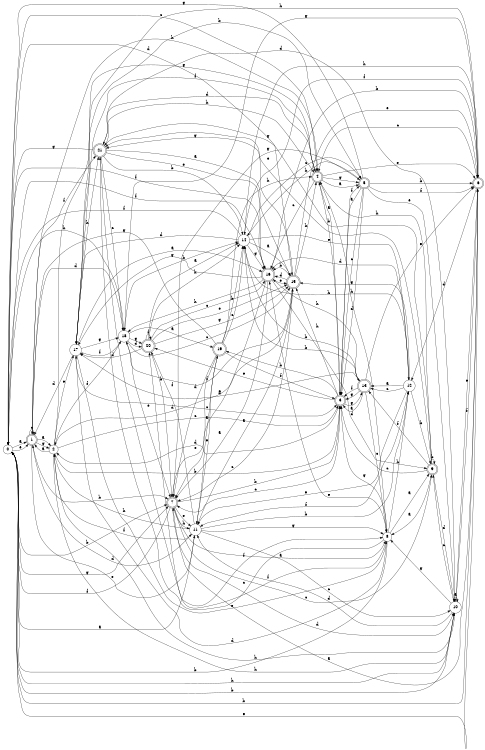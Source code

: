 digraph n18_2 {
__start0 [label="" shape="none"];

rankdir=LR;
size="8,5";

s0 [style="filled", color="black", fillcolor="white" shape="circle", label="0"];
s1 [style="rounded,filled", color="black", fillcolor="white" shape="doublecircle", label="1"];
s2 [style="filled", color="black", fillcolor="white" shape="circle", label="2"];
s3 [style="rounded,filled", color="black", fillcolor="white" shape="doublecircle", label="3"];
s4 [style="rounded,filled", color="black", fillcolor="white" shape="doublecircle", label="4"];
s5 [style="rounded,filled", color="black", fillcolor="white" shape="doublecircle", label="5"];
s6 [style="rounded,filled", color="black", fillcolor="white" shape="doublecircle", label="6"];
s7 [style="rounded,filled", color="black", fillcolor="white" shape="doublecircle", label="7"];
s8 [style="filled", color="black", fillcolor="white" shape="circle", label="8"];
s9 [style="rounded,filled", color="black", fillcolor="white" shape="doublecircle", label="9"];
s10 [style="filled", color="black", fillcolor="white" shape="circle", label="10"];
s11 [style="filled", color="black", fillcolor="white" shape="circle", label="11"];
s12 [style="filled", color="black", fillcolor="white" shape="circle", label="12"];
s13 [style="rounded,filled", color="black", fillcolor="white" shape="doublecircle", label="13"];
s14 [style="filled", color="black", fillcolor="white" shape="circle", label="14"];
s15 [style="rounded,filled", color="black", fillcolor="white" shape="doublecircle", label="15"];
s16 [style="rounded,filled", color="black", fillcolor="white" shape="doublecircle", label="16"];
s17 [style="filled", color="black", fillcolor="white" shape="circle", label="17"];
s18 [style="filled", color="black", fillcolor="white" shape="circle", label="18"];
s19 [style="rounded,filled", color="black", fillcolor="white" shape="doublecircle", label="19"];
s20 [style="rounded,filled", color="black", fillcolor="white" shape="doublecircle", label="20"];
s21 [style="rounded,filled", color="black", fillcolor="white" shape="doublecircle", label="21"];
s0 -> s1 [label="a"];
s0 -> s7 [label="b"];
s0 -> s4 [label="c"];
s0 -> s15 [label="d"];
s0 -> s1 [label="e"];
s0 -> s16 [label="f"];
s0 -> s7 [label="g"];
s0 -> s10 [label="h"];
s1 -> s2 [label="a"];
s1 -> s7 [label="b"];
s1 -> s1 [label="c"];
s1 -> s18 [label="d"];
s1 -> s11 [label="e"];
s1 -> s21 [label="f"];
s1 -> s2 [label="g"];
s1 -> s4 [label="h"];
s2 -> s1 [label="a"];
s2 -> s3 [label="b"];
s2 -> s3 [label="c"];
s2 -> s15 [label="d"];
s2 -> s17 [label="e"];
s2 -> s11 [label="f"];
s2 -> s4 [label="g"];
s2 -> s10 [label="h"];
s3 -> s4 [label="a"];
s3 -> s19 [label="b"];
s3 -> s7 [label="c"];
s3 -> s2 [label="d"];
s3 -> s20 [label="e"];
s3 -> s5 [label="f"];
s3 -> s13 [label="g"];
s3 -> s15 [label="h"];
s4 -> s5 [label="a"];
s4 -> s3 [label="b"];
s4 -> s16 [label="c"];
s4 -> s21 [label="d"];
s4 -> s6 [label="e"];
s4 -> s17 [label="f"];
s4 -> s5 [label="g"];
s4 -> s8 [label="h"];
s5 -> s3 [label="a"];
s5 -> s6 [label="b"];
s5 -> s3 [label="c"];
s5 -> s3 [label="d"];
s5 -> s10 [label="e"];
s5 -> s6 [label="f"];
s5 -> s0 [label="g"];
s5 -> s14 [label="h"];
s6 -> s7 [label="a"];
s6 -> s0 [label="b"];
s6 -> s4 [label="c"];
s6 -> s12 [label="d"];
s6 -> s0 [label="e"];
s6 -> s14 [label="f"];
s6 -> s18 [label="g"];
s6 -> s17 [label="h"];
s7 -> s8 [label="a"];
s7 -> s3 [label="b"];
s7 -> s9 [label="c"];
s7 -> s10 [label="d"];
s7 -> s11 [label="e"];
s7 -> s0 [label="f"];
s7 -> s5 [label="g"];
s7 -> s11 [label="h"];
s8 -> s9 [label="a"];
s8 -> s0 [label="b"];
s8 -> s21 [label="c"];
s8 -> s17 [label="d"];
s8 -> s16 [label="e"];
s8 -> s20 [label="f"];
s8 -> s3 [label="g"];
s8 -> s12 [label="h"];
s9 -> s8 [label="a"];
s9 -> s9 [label="b"];
s9 -> s3 [label="c"];
s9 -> s10 [label="d"];
s9 -> s21 [label="e"];
s9 -> s13 [label="f"];
s9 -> s21 [label="g"];
s9 -> s4 [label="h"];
s10 -> s10 [label="a"];
s10 -> s0 [label="b"];
s10 -> s9 [label="c"];
s10 -> s11 [label="d"];
s10 -> s6 [label="e"];
s10 -> s6 [label="f"];
s10 -> s8 [label="g"];
s10 -> s2 [label="h"];
s11 -> s0 [label="a"];
s11 -> s12 [label="b"];
s11 -> s10 [label="c"];
s11 -> s1 [label="d"];
s11 -> s19 [label="e"];
s11 -> s20 [label="f"];
s11 -> s8 [label="g"];
s11 -> s2 [label="h"];
s12 -> s13 [label="a"];
s12 -> s9 [label="b"];
s12 -> s13 [label="c"];
s12 -> s16 [label="d"];
s12 -> s11 [label="e"];
s12 -> s11 [label="f"];
s12 -> s15 [label="g"];
s12 -> s14 [label="h"];
s13 -> s3 [label="a"];
s13 -> s14 [label="b"];
s13 -> s8 [label="c"];
s13 -> s17 [label="d"];
s13 -> s6 [label="e"];
s13 -> s3 [label="f"];
s13 -> s3 [label="g"];
s13 -> s16 [label="h"];
s14 -> s15 [label="a"];
s14 -> s13 [label="b"];
s14 -> s5 [label="c"];
s14 -> s17 [label="d"];
s14 -> s12 [label="e"];
s14 -> s0 [label="f"];
s14 -> s16 [label="g"];
s14 -> s6 [label="h"];
s15 -> s11 [label="a"];
s15 -> s16 [label="b"];
s15 -> s7 [label="c"];
s15 -> s16 [label="d"];
s15 -> s6 [label="e"];
s15 -> s18 [label="f"];
s15 -> s21 [label="g"];
s15 -> s4 [label="h"];
s16 -> s7 [label="a"];
s16 -> s6 [label="b"];
s16 -> s7 [label="c"];
s16 -> s9 [label="d"];
s16 -> s15 [label="e"];
s16 -> s0 [label="f"];
s16 -> s17 [label="g"];
s16 -> s18 [label="h"];
s17 -> s16 [label="a"];
s17 -> s5 [label="b"];
s17 -> s3 [label="c"];
s17 -> s1 [label="d"];
s17 -> s8 [label="e"];
s17 -> s18 [label="f"];
s17 -> s18 [label="g"];
s17 -> s21 [label="h"];
s18 -> s19 [label="a"];
s18 -> s14 [label="b"];
s18 -> s15 [label="c"];
s18 -> s20 [label="d"];
s18 -> s7 [label="e"];
s18 -> s2 [label="f"];
s18 -> s20 [label="g"];
s18 -> s0 [label="h"];
s19 -> s11 [label="a"];
s19 -> s14 [label="b"];
s19 -> s14 [label="c"];
s19 -> s7 [label="d"];
s19 -> s7 [label="e"];
s19 -> s3 [label="f"];
s19 -> s1 [label="g"];
s19 -> s4 [label="h"];
s20 -> s14 [label="a"];
s20 -> s7 [label="b"];
s20 -> s16 [label="c"];
s20 -> s17 [label="d"];
s20 -> s15 [label="e"];
s20 -> s20 [label="f"];
s20 -> s15 [label="g"];
s20 -> s14 [label="h"];
s21 -> s15 [label="a"];
s21 -> s14 [label="b"];
s21 -> s18 [label="c"];
s21 -> s10 [label="d"];
s21 -> s16 [label="e"];
s21 -> s8 [label="f"];
s21 -> s0 [label="g"];
s21 -> s4 [label="h"];

}